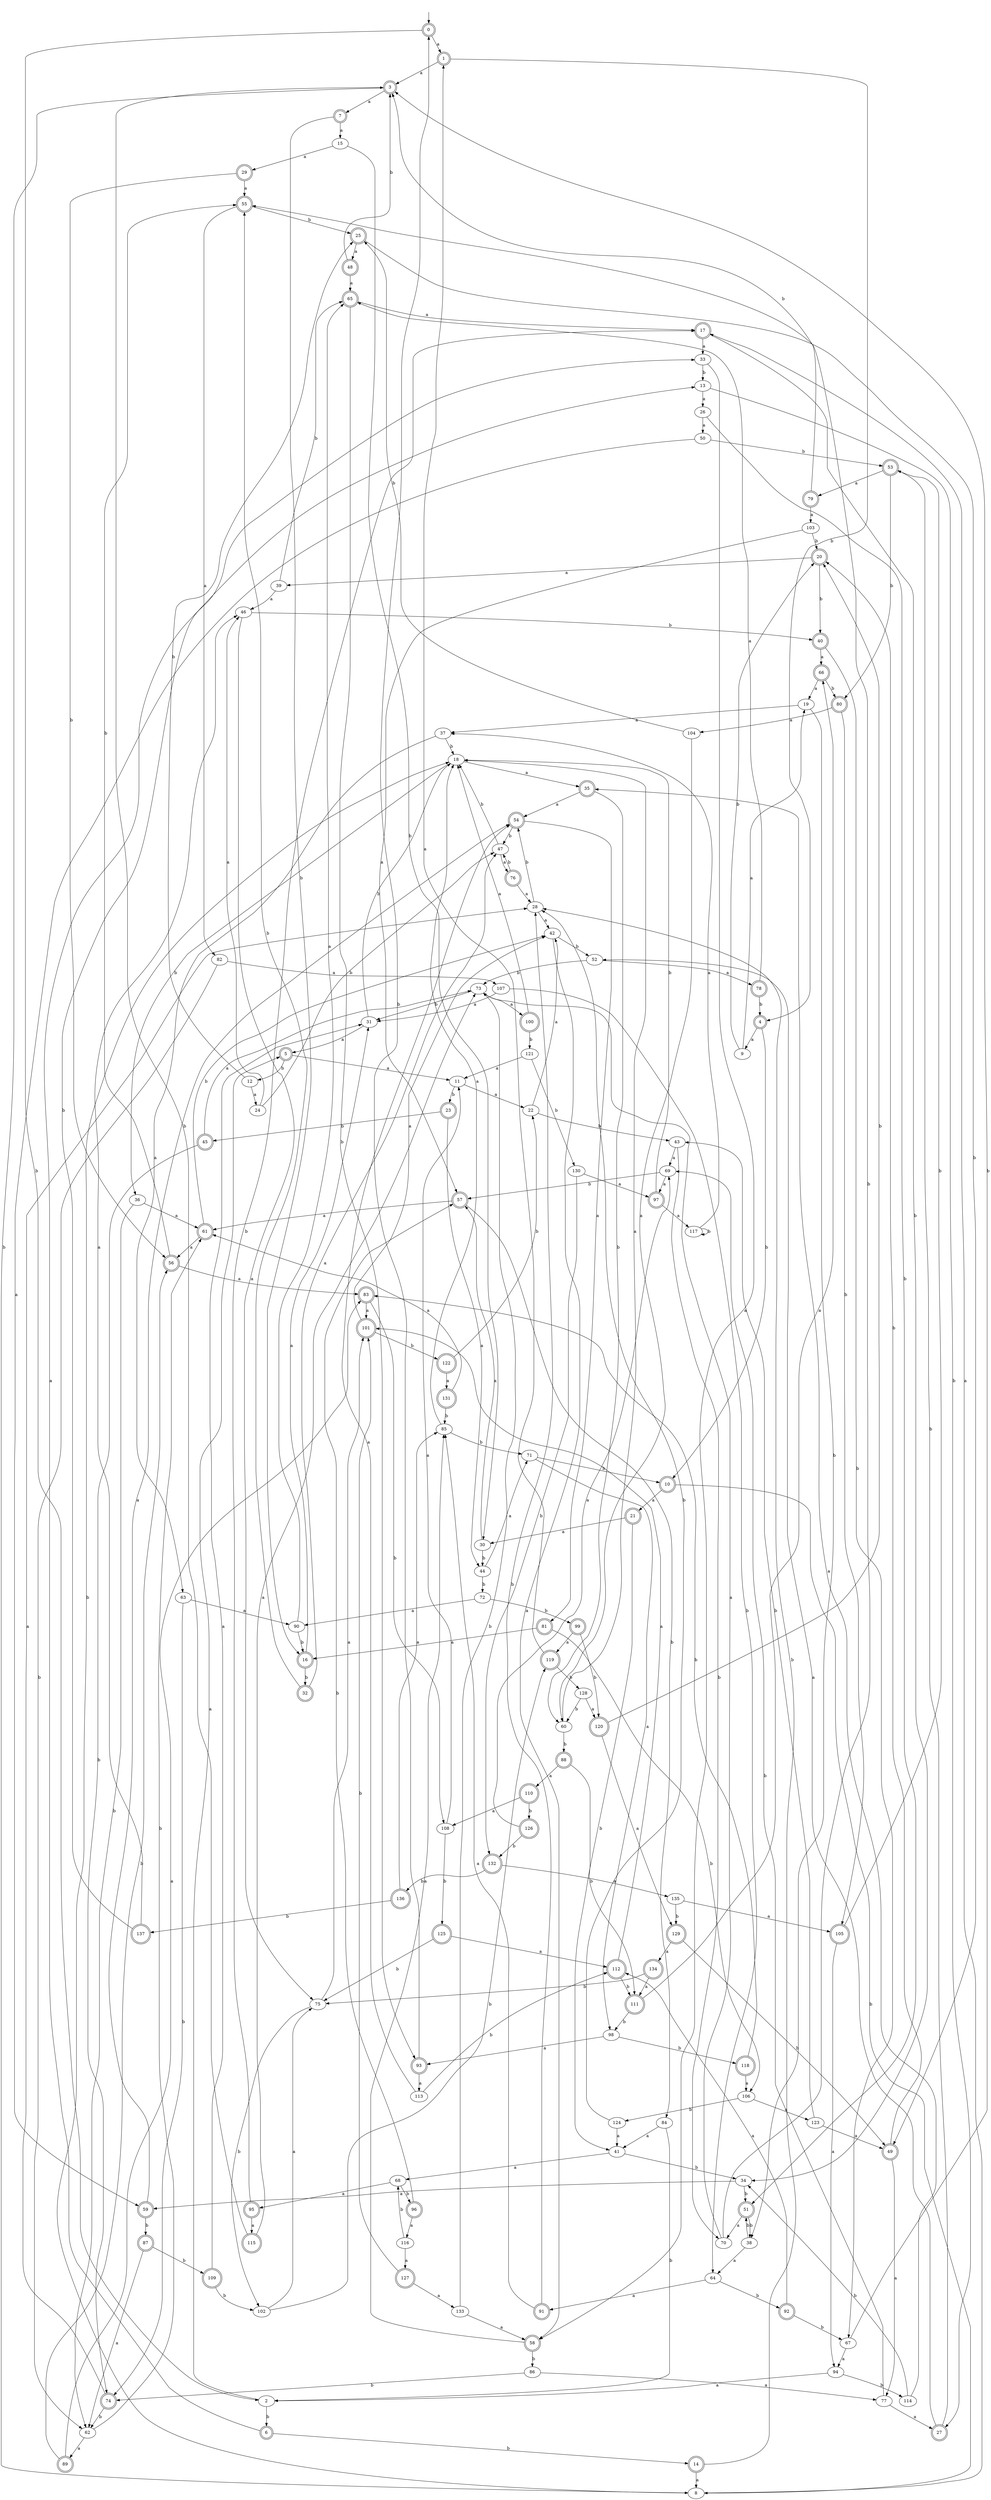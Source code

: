 digraph RandomDFA {
  __start0 [label="", shape=none];
  __start0 -> 0 [label=""];
  0 [shape=circle] [shape=doublecircle]
  0 -> 1 [label="a"]
  0 -> 2 [label="b"]
  1 [shape=doublecircle]
  1 -> 3 [label="a"]
  1 -> 4 [label="b"]
  2
  2 -> 5 [label="a"]
  2 -> 6 [label="b"]
  3 [shape=doublecircle]
  3 -> 7 [label="a"]
  3 -> 8 [label="b"]
  4 [shape=doublecircle]
  4 -> 9 [label="a"]
  4 -> 10 [label="b"]
  5 [shape=doublecircle]
  5 -> 11 [label="a"]
  5 -> 12 [label="b"]
  6 [shape=doublecircle]
  6 -> 13 [label="a"]
  6 -> 14 [label="b"]
  7 [shape=doublecircle]
  7 -> 15 [label="a"]
  7 -> 16 [label="b"]
  8
  8 -> 17 [label="a"]
  8 -> 18 [label="b"]
  9
  9 -> 19 [label="a"]
  9 -> 20 [label="b"]
  10 [shape=doublecircle]
  10 -> 21 [label="a"]
  10 -> 8 [label="b"]
  11
  11 -> 22 [label="a"]
  11 -> 23 [label="b"]
  12
  12 -> 24 [label="a"]
  12 -> 25 [label="b"]
  13
  13 -> 26 [label="a"]
  13 -> 27 [label="b"]
  14 [shape=doublecircle]
  14 -> 8 [label="a"]
  14 -> 28 [label="b"]
  15
  15 -> 29 [label="a"]
  15 -> 30 [label="b"]
  16 [shape=doublecircle]
  16 -> 31 [label="a"]
  16 -> 32 [label="b"]
  17 [shape=doublecircle]
  17 -> 33 [label="a"]
  17 -> 34 [label="b"]
  18
  18 -> 35 [label="a"]
  18 -> 36 [label="b"]
  19
  19 -> 37 [label="a"]
  19 -> 38 [label="b"]
  20 [shape=doublecircle]
  20 -> 39 [label="a"]
  20 -> 40 [label="b"]
  21 [shape=doublecircle]
  21 -> 30 [label="a"]
  21 -> 41 [label="b"]
  22
  22 -> 42 [label="a"]
  22 -> 43 [label="b"]
  23 [shape=doublecircle]
  23 -> 44 [label="a"]
  23 -> 45 [label="b"]
  24
  24 -> 46 [label="a"]
  24 -> 47 [label="b"]
  25 [shape=doublecircle]
  25 -> 48 [label="a"]
  25 -> 49 [label="b"]
  26
  26 -> 50 [label="a"]
  26 -> 51 [label="b"]
  27 [shape=doublecircle]
  27 -> 52 [label="a"]
  27 -> 53 [label="b"]
  28
  28 -> 42 [label="a"]
  28 -> 54 [label="b"]
  29 [shape=doublecircle]
  29 -> 55 [label="a"]
  29 -> 56 [label="b"]
  30
  30 -> 57 [label="a"]
  30 -> 44 [label="b"]
  31
  31 -> 5 [label="a"]
  31 -> 18 [label="b"]
  32 [shape=doublecircle]
  32 -> 47 [label="a"]
  32 -> 55 [label="b"]
  33
  33 -> 58 [label="a"]
  33 -> 13 [label="b"]
  34
  34 -> 59 [label="a"]
  34 -> 51 [label="b"]
  35 [shape=doublecircle]
  35 -> 54 [label="a"]
  35 -> 60 [label="b"]
  36
  36 -> 61 [label="a"]
  36 -> 62 [label="b"]
  37
  37 -> 63 [label="a"]
  37 -> 18 [label="b"]
  38
  38 -> 64 [label="a"]
  38 -> 51 [label="b"]
  39
  39 -> 46 [label="a"]
  39 -> 65 [label="b"]
  40 [shape=doublecircle]
  40 -> 66 [label="a"]
  40 -> 67 [label="b"]
  41
  41 -> 68 [label="a"]
  41 -> 34 [label="b"]
  42
  42 -> 58 [label="a"]
  42 -> 52 [label="b"]
  43
  43 -> 69 [label="a"]
  43 -> 70 [label="b"]
  44
  44 -> 71 [label="a"]
  44 -> 72 [label="b"]
  45 [shape=doublecircle]
  45 -> 73 [label="a"]
  45 -> 74 [label="b"]
  46
  46 -> 75 [label="a"]
  46 -> 40 [label="b"]
  47
  47 -> 76 [label="a"]
  47 -> 18 [label="b"]
  48 [shape=doublecircle]
  48 -> 65 [label="a"]
  48 -> 3 [label="b"]
  49 [shape=doublecircle]
  49 -> 77 [label="a"]
  49 -> 20 [label="b"]
  50
  50 -> 59 [label="a"]
  50 -> 53 [label="b"]
  51 [shape=doublecircle]
  51 -> 70 [label="a"]
  51 -> 38 [label="b"]
  52
  52 -> 78 [label="a"]
  52 -> 73 [label="b"]
  53 [shape=doublecircle]
  53 -> 79 [label="a"]
  53 -> 80 [label="b"]
  54 [shape=doublecircle]
  54 -> 81 [label="a"]
  54 -> 47 [label="b"]
  55 [shape=doublecircle]
  55 -> 82 [label="a"]
  55 -> 25 [label="b"]
  56 [shape=doublecircle]
  56 -> 83 [label="a"]
  56 -> 55 [label="b"]
  57 [shape=doublecircle]
  57 -> 61 [label="a"]
  57 -> 84 [label="b"]
  58 [shape=doublecircle]
  58 -> 85 [label="a"]
  58 -> 86 [label="b"]
  59 [shape=doublecircle]
  59 -> 54 [label="a"]
  59 -> 87 [label="b"]
  60
  60 -> 18 [label="a"]
  60 -> 88 [label="b"]
  61 [shape=doublecircle]
  61 -> 56 [label="a"]
  61 -> 42 [label="b"]
  62
  62 -> 89 [label="a"]
  62 -> 61 [label="b"]
  63
  63 -> 90 [label="a"]
  63 -> 74 [label="b"]
  64
  64 -> 91 [label="a"]
  64 -> 92 [label="b"]
  65 [shape=doublecircle]
  65 -> 17 [label="a"]
  65 -> 93 [label="b"]
  66 [shape=doublecircle]
  66 -> 19 [label="a"]
  66 -> 80 [label="b"]
  67
  67 -> 94 [label="a"]
  67 -> 3 [label="b"]
  68
  68 -> 95 [label="a"]
  68 -> 96 [label="b"]
  69
  69 -> 97 [label="a"]
  69 -> 57 [label="b"]
  70
  70 -> 73 [label="a"]
  70 -> 55 [label="b"]
  71
  71 -> 98 [label="a"]
  71 -> 10 [label="b"]
  72
  72 -> 90 [label="a"]
  72 -> 99 [label="b"]
  73
  73 -> 100 [label="a"]
  73 -> 31 [label="b"]
  74 [shape=doublecircle]
  74 -> 28 [label="a"]
  74 -> 62 [label="b"]
  75
  75 -> 101 [label="a"]
  75 -> 102 [label="b"]
  76 [shape=doublecircle]
  76 -> 28 [label="a"]
  76 -> 47 [label="b"]
  77
  77 -> 27 [label="a"]
  77 -> 69 [label="b"]
  78 [shape=doublecircle]
  78 -> 65 [label="a"]
  78 -> 4 [label="b"]
  79 [shape=doublecircle]
  79 -> 103 [label="a"]
  79 -> 3 [label="b"]
  80 [shape=doublecircle]
  80 -> 104 [label="a"]
  80 -> 105 [label="b"]
  81 [shape=doublecircle]
  81 -> 16 [label="a"]
  81 -> 106 [label="b"]
  82
  82 -> 107 [label="a"]
  82 -> 62 [label="b"]
  83 [shape=doublecircle]
  83 -> 101 [label="a"]
  83 -> 108 [label="b"]
  84
  84 -> 41 [label="a"]
  84 -> 2 [label="b"]
  85
  85 -> 18 [label="a"]
  85 -> 71 [label="b"]
  86
  86 -> 77 [label="a"]
  86 -> 74 [label="b"]
  87 [shape=doublecircle]
  87 -> 62 [label="a"]
  87 -> 109 [label="b"]
  88 [shape=doublecircle]
  88 -> 110 [label="a"]
  88 -> 111 [label="b"]
  89 [shape=doublecircle]
  89 -> 83 [label="a"]
  89 -> 56 [label="b"]
  90
  90 -> 65 [label="a"]
  90 -> 16 [label="b"]
  91 [shape=doublecircle]
  91 -> 85 [label="a"]
  91 -> 28 [label="b"]
  92 [shape=doublecircle]
  92 -> 112 [label="a"]
  92 -> 67 [label="b"]
  93 [shape=doublecircle]
  93 -> 113 [label="a"]
  93 -> 0 [label="b"]
  94
  94 -> 2 [label="a"]
  94 -> 114 [label="b"]
  95 [shape=doublecircle]
  95 -> 115 [label="a"]
  95 -> 17 [label="b"]
  96 [shape=doublecircle]
  96 -> 116 [label="a"]
  96 -> 57 [label="b"]
  97 [shape=doublecircle]
  97 -> 117 [label="a"]
  97 -> 18 [label="b"]
  98
  98 -> 93 [label="a"]
  98 -> 118 [label="b"]
  99 [shape=doublecircle]
  99 -> 119 [label="a"]
  99 -> 120 [label="b"]
  100 [shape=doublecircle]
  100 -> 18 [label="a"]
  100 -> 121 [label="b"]
  101 [shape=doublecircle]
  101 -> 42 [label="a"]
  101 -> 122 [label="b"]
  102
  102 -> 75 [label="a"]
  102 -> 119 [label="b"]
  103
  103 -> 57 [label="a"]
  103 -> 20 [label="b"]
  104
  104 -> 60 [label="a"]
  104 -> 25 [label="b"]
  105 [shape=doublecircle]
  105 -> 94 [label="a"]
  105 -> 53 [label="b"]
  106
  106 -> 123 [label="a"]
  106 -> 124 [label="b"]
  107
  107 -> 31 [label="a"]
  107 -> 64 [label="b"]
  108
  108 -> 11 [label="a"]
  108 -> 125 [label="b"]
  109 [shape=doublecircle]
  109 -> 31 [label="a"]
  109 -> 102 [label="b"]
  110 [shape=doublecircle]
  110 -> 108 [label="a"]
  110 -> 126 [label="b"]
  111 [shape=doublecircle]
  111 -> 66 [label="a"]
  111 -> 98 [label="b"]
  112 [shape=doublecircle]
  112 -> 101 [label="a"]
  112 -> 111 [label="b"]
  113
  113 -> 54 [label="a"]
  113 -> 112 [label="b"]
  114
  114 -> 35 [label="a"]
  114 -> 34 [label="b"]
  115 [shape=doublecircle]
  115 -> 73 [label="a"]
  115 -> 3 [label="b"]
  116
  116 -> 127 [label="a"]
  116 -> 68 [label="b"]
  117
  117 -> 37 [label="a"]
  117 -> 117 [label="b"]
  118 [shape=doublecircle]
  118 -> 106 [label="a"]
  118 -> 83 [label="b"]
  119 [shape=doublecircle]
  119 -> 1 [label="a"]
  119 -> 128 [label="b"]
  120 [shape=doublecircle]
  120 -> 129 [label="a"]
  120 -> 20 [label="b"]
  121
  121 -> 11 [label="a"]
  121 -> 130 [label="b"]
  122 [shape=doublecircle]
  122 -> 131 [label="a"]
  122 -> 22 [label="b"]
  123
  123 -> 49 [label="a"]
  123 -> 43 [label="b"]
  124
  124 -> 41 [label="a"]
  124 -> 28 [label="b"]
  125 [shape=doublecircle]
  125 -> 112 [label="a"]
  125 -> 75 [label="b"]
  126 [shape=doublecircle]
  126 -> 69 [label="a"]
  126 -> 132 [label="b"]
  127 [shape=doublecircle]
  127 -> 133 [label="a"]
  127 -> 101 [label="b"]
  128
  128 -> 120 [label="a"]
  128 -> 60 [label="b"]
  129 [shape=doublecircle]
  129 -> 134 [label="a"]
  129 -> 49 [label="b"]
  130
  130 -> 97 [label="a"]
  130 -> 132 [label="b"]
  131 [shape=doublecircle]
  131 -> 61 [label="a"]
  131 -> 85 [label="b"]
  132 [shape=doublecircle]
  132 -> 135 [label="a"]
  132 -> 136 [label="b"]
  133
  133 -> 58 [label="a"]
  133 -> 73 [label="b"]
  134 [shape=doublecircle]
  134 -> 111 [label="a"]
  134 -> 75 [label="b"]
  135
  135 -> 105 [label="a"]
  135 -> 129 [label="b"]
  136 [shape=doublecircle]
  136 -> 85 [label="a"]
  136 -> 137 [label="b"]
  137 [shape=doublecircle]
  137 -> 46 [label="a"]
  137 -> 33 [label="b"]
}
